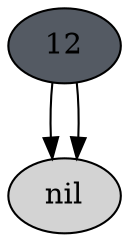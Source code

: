 digraph {
	node [shape=ellipse style=filled]
	<__main__.Node object at 0x02CD1D70> [label=12 fillcolor="#545a63"]
	<__main__.Node object at 0x02CD1B50> [label=nil]
	<__main__.Node object at 0x02CD1B50> [label=nil]
	<__main__.Node object at 0x02CD1D70> -> <__main__.Node object at 0x02CD1B50> [constraint=true]
	<__main__.Node object at 0x02CD1D70> -> <__main__.Node object at 0x02CD1B50> [constraint=true]
}
